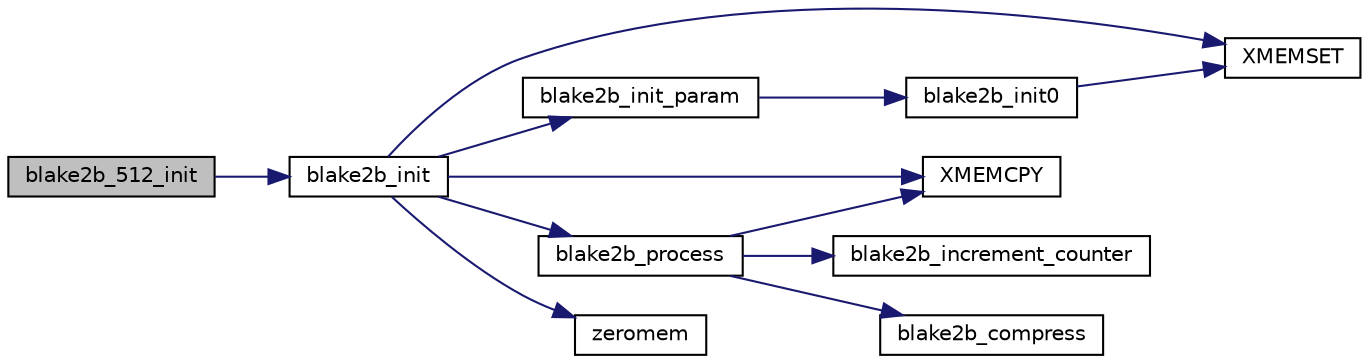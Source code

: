 digraph "blake2b_512_init"
{
 // LATEX_PDF_SIZE
  edge [fontname="Helvetica",fontsize="10",labelfontname="Helvetica",labelfontsize="10"];
  node [fontname="Helvetica",fontsize="10",shape=record];
  rankdir="LR";
  Node90 [label="blake2b_512_init",height=0.2,width=0.4,color="black", fillcolor="grey75", style="filled", fontcolor="black",tooltip="Initialize the hash state."];
  Node90 -> Node91 [color="midnightblue",fontsize="10",style="solid",fontname="Helvetica"];
  Node91 [label="blake2b_init",height=0.2,width=0.4,color="black", fillcolor="white", style="filled",URL="$blake2b_8c.html#a1f07c7dccb6eb40dfd3c86314c103174",tooltip="Initialize the hash/MAC state."];
  Node91 -> Node92 [color="midnightblue",fontsize="10",style="solid",fontname="Helvetica"];
  Node92 [label="XMEMSET",height=0.2,width=0.4,color="black", fillcolor="white", style="filled",URL="$tomcrypt__cfg_8h.html#aa3c34a6f6c61de7da9258b5a30e32c2f",tooltip=" "];
  Node91 -> Node93 [color="midnightblue",fontsize="10",style="solid",fontname="Helvetica"];
  Node93 [label="blake2b_init_param",height=0.2,width=0.4,color="black", fillcolor="white", style="filled",URL="$blake2b_8c.html#a64470e489de75554d8cc26b523992cc7",tooltip=" "];
  Node93 -> Node94 [color="midnightblue",fontsize="10",style="solid",fontname="Helvetica"];
  Node94 [label="blake2b_init0",height=0.2,width=0.4,color="black", fillcolor="white", style="filled",URL="$blake2b_8c.html#aea54854ea5c46155d7aac4d3e8688a7d",tooltip=" "];
  Node94 -> Node92 [color="midnightblue",fontsize="10",style="solid",fontname="Helvetica"];
  Node91 -> Node95 [color="midnightblue",fontsize="10",style="solid",fontname="Helvetica"];
  Node95 [label="XMEMCPY",height=0.2,width=0.4,color="black", fillcolor="white", style="filled",URL="$tomcrypt__cfg_8h.html#a7691dd48d60d5fc6daf2fa7ec4c55e12",tooltip=" "];
  Node91 -> Node96 [color="midnightblue",fontsize="10",style="solid",fontname="Helvetica"];
  Node96 [label="blake2b_process",height=0.2,width=0.4,color="black", fillcolor="white", style="filled",URL="$blake2b_8c.html#abba3140d3bca5aaf1130479604e26580",tooltip="Process a block of memory through the hash."];
  Node96 -> Node95 [color="midnightblue",fontsize="10",style="solid",fontname="Helvetica"];
  Node96 -> Node97 [color="midnightblue",fontsize="10",style="solid",fontname="Helvetica"];
  Node97 [label="blake2b_increment_counter",height=0.2,width=0.4,color="black", fillcolor="white", style="filled",URL="$blake2b_8c.html#a01eb5e19a85d78ffe547b9a828fa8c6f",tooltip=" "];
  Node96 -> Node98 [color="midnightblue",fontsize="10",style="solid",fontname="Helvetica"];
  Node98 [label="blake2b_compress",height=0.2,width=0.4,color="black", fillcolor="white", style="filled",URL="$blake2b_8c.html#aa9f990b9af0db6ace2de60269129214e",tooltip=" "];
  Node91 -> Node99 [color="midnightblue",fontsize="10",style="solid",fontname="Helvetica"];
  Node99 [label="zeromem",height=0.2,width=0.4,color="black", fillcolor="white", style="filled",URL="$tomcrypt__misc_8h.html#a63b6e188713790263bfd3612fe8b398f",tooltip="Zero a block of memory."];
}
